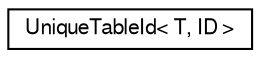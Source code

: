 digraph "Graphical Class Hierarchy"
{
  edge [fontname="FreeSans",fontsize="10",labelfontname="FreeSans",labelfontsize="10"];
  node [fontname="FreeSans",fontsize="10",shape=record];
  rankdir="LR";
  Node1 [label="UniqueTableId\< T, ID \>",height=0.2,width=0.4,color="black", fillcolor="white", style="filled",URL="$classUniqueTableId.html",tooltip="Requirements on the contained type are to be cloneable, hashable and equality comparable. "];
}
